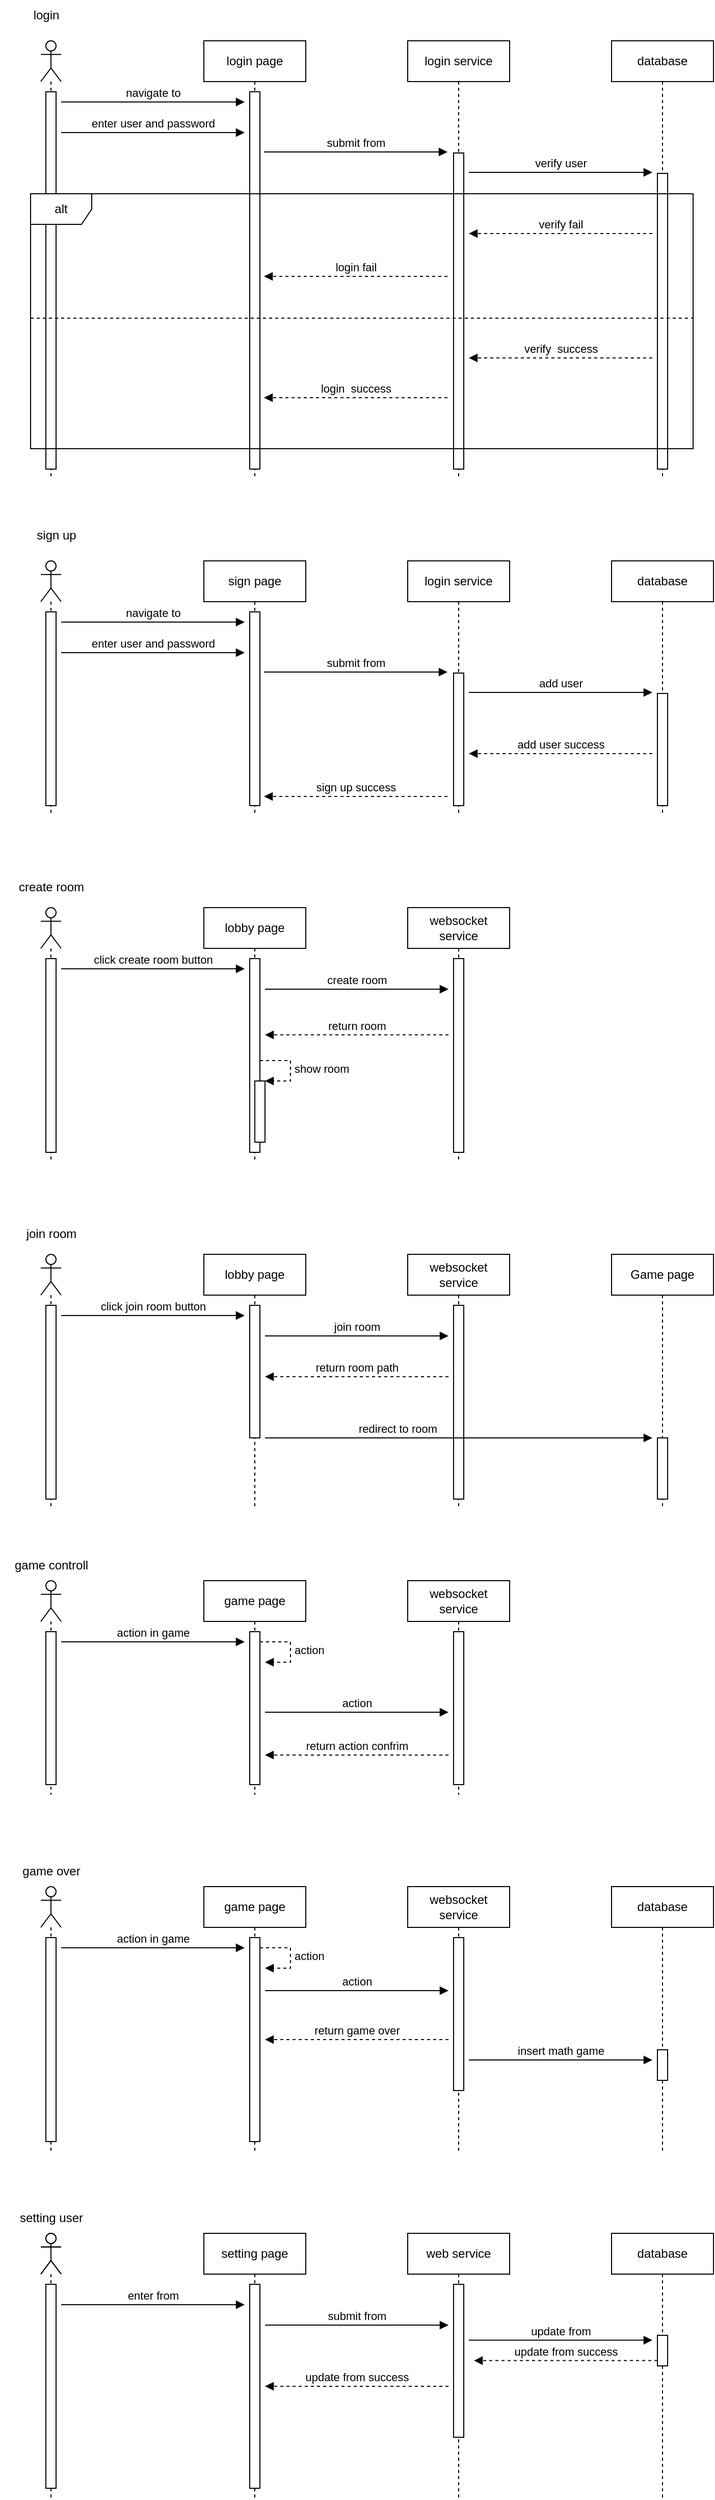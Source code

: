 <mxfile>
    <diagram id="D7Ft3t2FLeEAVYgGRKPb" name="Page-1">
        <mxGraphModel dx="2824" dy="1807" grid="1" gridSize="10" guides="1" tooltips="1" connect="1" arrows="1" fold="1" page="1" pageScale="1" pageWidth="850" pageHeight="1100" math="0" shadow="0">
            <root>
                <mxCell id="0"/>
                <mxCell id="1" parent="0"/>
                <mxCell id="2" value="" style="shape=umlLifeline;participant=umlActor;perimeter=lifelinePerimeter;whiteSpace=wrap;html=1;container=1;collapsible=0;recursiveResize=0;verticalAlign=top;spacingTop=36;outlineConnect=0;" vertex="1" parent="1">
                    <mxGeometry x="110" y="90" width="20" height="430" as="geometry"/>
                </mxCell>
                <mxCell id="7" value="" style="html=1;points=[];perimeter=orthogonalPerimeter;" vertex="1" parent="2">
                    <mxGeometry x="5" y="50" width="10" height="370" as="geometry"/>
                </mxCell>
                <mxCell id="3" value="login" style="text;html=1;align=center;verticalAlign=middle;resizable=0;points=[];autosize=1;strokeColor=none;fillColor=none;" vertex="1" parent="1">
                    <mxGeometry x="90" y="50" width="50" height="30" as="geometry"/>
                </mxCell>
                <mxCell id="4" value="login page" style="shape=umlLifeline;perimeter=lifelinePerimeter;whiteSpace=wrap;html=1;container=1;collapsible=0;recursiveResize=0;outlineConnect=0;" vertex="1" parent="1">
                    <mxGeometry x="270" y="90" width="100" height="430" as="geometry"/>
                </mxCell>
                <mxCell id="8" value="" style="html=1;points=[];perimeter=orthogonalPerimeter;" vertex="1" parent="4">
                    <mxGeometry x="45" y="50" width="10" height="370" as="geometry"/>
                </mxCell>
                <mxCell id="5" value="login service" style="shape=umlLifeline;perimeter=lifelinePerimeter;whiteSpace=wrap;html=1;container=1;collapsible=0;recursiveResize=0;outlineConnect=0;" vertex="1" parent="1">
                    <mxGeometry x="470" y="90" width="100" height="430" as="geometry"/>
                </mxCell>
                <mxCell id="13" value="" style="html=1;points=[];perimeter=orthogonalPerimeter;" vertex="1" parent="5">
                    <mxGeometry x="45" y="110" width="10" height="310" as="geometry"/>
                </mxCell>
                <mxCell id="6" value="database" style="shape=umlLifeline;perimeter=lifelinePerimeter;whiteSpace=wrap;html=1;container=1;collapsible=0;recursiveResize=0;outlineConnect=0;" vertex="1" parent="1">
                    <mxGeometry x="670" y="90" width="100" height="430" as="geometry"/>
                </mxCell>
                <mxCell id="15" value="" style="html=1;points=[];perimeter=orthogonalPerimeter;" vertex="1" parent="6">
                    <mxGeometry x="45" y="130" width="10" height="290" as="geometry"/>
                </mxCell>
                <mxCell id="10" value="navigate to" style="html=1;verticalAlign=bottom;endArrow=block;" edge="1" parent="1">
                    <mxGeometry width="80" relative="1" as="geometry">
                        <mxPoint x="130" y="150" as="sourcePoint"/>
                        <mxPoint x="310" y="150" as="targetPoint"/>
                    </mxGeometry>
                </mxCell>
                <mxCell id="11" value="enter user and password" style="html=1;verticalAlign=bottom;endArrow=block;" edge="1" parent="1">
                    <mxGeometry width="80" relative="1" as="geometry">
                        <mxPoint x="130" y="180" as="sourcePoint"/>
                        <mxPoint x="310" y="180" as="targetPoint"/>
                    </mxGeometry>
                </mxCell>
                <mxCell id="12" value="submit from" style="html=1;verticalAlign=bottom;endArrow=block;" edge="1" parent="1">
                    <mxGeometry width="80" relative="1" as="geometry">
                        <mxPoint x="329" y="199" as="sourcePoint"/>
                        <mxPoint x="509" y="199" as="targetPoint"/>
                    </mxGeometry>
                </mxCell>
                <mxCell id="14" value="verify user" style="html=1;verticalAlign=bottom;endArrow=block;" edge="1" parent="1">
                    <mxGeometry width="80" relative="1" as="geometry">
                        <mxPoint x="530" y="219" as="sourcePoint"/>
                        <mxPoint x="710" y="219" as="targetPoint"/>
                    </mxGeometry>
                </mxCell>
                <mxCell id="16" value="verify fail" style="html=1;verticalAlign=bottom;endArrow=block;dashed=1;" edge="1" parent="1">
                    <mxGeometry width="80" relative="1" as="geometry">
                        <mxPoint x="710" y="279" as="sourcePoint"/>
                        <mxPoint x="530" y="279" as="targetPoint"/>
                        <mxPoint as="offset"/>
                    </mxGeometry>
                </mxCell>
                <mxCell id="17" value="verify&amp;nbsp; success" style="html=1;verticalAlign=bottom;endArrow=block;dashed=1;" edge="1" parent="1">
                    <mxGeometry width="80" relative="1" as="geometry">
                        <mxPoint x="710" y="401" as="sourcePoint"/>
                        <mxPoint x="530" y="401" as="targetPoint"/>
                        <mxPoint as="offset"/>
                    </mxGeometry>
                </mxCell>
                <mxCell id="18" value="login fail" style="html=1;verticalAlign=bottom;endArrow=block;dashed=1;" edge="1" parent="1">
                    <mxGeometry width="80" relative="1" as="geometry">
                        <mxPoint x="509" y="321" as="sourcePoint"/>
                        <mxPoint x="329" y="321" as="targetPoint"/>
                        <mxPoint as="offset"/>
                    </mxGeometry>
                </mxCell>
                <mxCell id="19" value="login&amp;nbsp; success" style="html=1;verticalAlign=bottom;endArrow=block;dashed=1;" edge="1" parent="1">
                    <mxGeometry width="80" relative="1" as="geometry">
                        <mxPoint x="509" y="440" as="sourcePoint"/>
                        <mxPoint x="329" y="440" as="targetPoint"/>
                        <mxPoint as="offset"/>
                    </mxGeometry>
                </mxCell>
                <mxCell id="20" value="alt" style="shape=umlFrame;whiteSpace=wrap;html=1;" vertex="1" parent="1">
                    <mxGeometry x="100" y="240" width="650" height="250" as="geometry"/>
                </mxCell>
                <mxCell id="21" value="" style="line;strokeWidth=1;fillColor=none;align=left;verticalAlign=middle;spacingTop=-1;spacingLeft=3;spacingRight=3;rotatable=0;labelPosition=right;points=[];portConstraint=eastwest;strokeColor=inherit;dashed=1;" vertex="1" parent="1">
                    <mxGeometry x="100" y="358" width="650" height="8" as="geometry"/>
                </mxCell>
                <mxCell id="22" value="" style="shape=umlLifeline;participant=umlActor;perimeter=lifelinePerimeter;whiteSpace=wrap;html=1;container=1;collapsible=0;recursiveResize=0;verticalAlign=top;spacingTop=36;outlineConnect=0;" vertex="1" parent="1">
                    <mxGeometry x="110" y="600" width="20" height="250" as="geometry"/>
                </mxCell>
                <mxCell id="23" value="" style="html=1;points=[];perimeter=orthogonalPerimeter;" vertex="1" parent="22">
                    <mxGeometry x="5" y="50" width="10" height="190" as="geometry"/>
                </mxCell>
                <mxCell id="24" value="sign up" style="text;html=1;align=center;verticalAlign=middle;resizable=0;points=[];autosize=1;strokeColor=none;fillColor=none;" vertex="1" parent="1">
                    <mxGeometry x="95" y="560" width="60" height="30" as="geometry"/>
                </mxCell>
                <mxCell id="25" value="sign page" style="shape=umlLifeline;perimeter=lifelinePerimeter;whiteSpace=wrap;html=1;container=1;collapsible=0;recursiveResize=0;outlineConnect=0;" vertex="1" parent="1">
                    <mxGeometry x="270" y="600" width="100" height="250" as="geometry"/>
                </mxCell>
                <mxCell id="26" value="" style="html=1;points=[];perimeter=orthogonalPerimeter;" vertex="1" parent="25">
                    <mxGeometry x="45" y="50" width="10" height="190" as="geometry"/>
                </mxCell>
                <mxCell id="27" value="login service" style="shape=umlLifeline;perimeter=lifelinePerimeter;whiteSpace=wrap;html=1;container=1;collapsible=0;recursiveResize=0;outlineConnect=0;" vertex="1" parent="1">
                    <mxGeometry x="470" y="600" width="100" height="250" as="geometry"/>
                </mxCell>
                <mxCell id="28" value="" style="html=1;points=[];perimeter=orthogonalPerimeter;" vertex="1" parent="27">
                    <mxGeometry x="45" y="110" width="10" height="130" as="geometry"/>
                </mxCell>
                <mxCell id="29" value="database" style="shape=umlLifeline;perimeter=lifelinePerimeter;whiteSpace=wrap;html=1;container=1;collapsible=0;recursiveResize=0;outlineConnect=0;" vertex="1" parent="1">
                    <mxGeometry x="670" y="600" width="100" height="250" as="geometry"/>
                </mxCell>
                <mxCell id="30" value="" style="html=1;points=[];perimeter=orthogonalPerimeter;" vertex="1" parent="29">
                    <mxGeometry x="45" y="130" width="10" height="110" as="geometry"/>
                </mxCell>
                <mxCell id="31" value="navigate to" style="html=1;verticalAlign=bottom;endArrow=block;" edge="1" parent="1">
                    <mxGeometry width="80" relative="1" as="geometry">
                        <mxPoint x="130" y="660" as="sourcePoint"/>
                        <mxPoint x="310" y="660" as="targetPoint"/>
                    </mxGeometry>
                </mxCell>
                <mxCell id="32" value="enter user and password" style="html=1;verticalAlign=bottom;endArrow=block;" edge="1" parent="1">
                    <mxGeometry width="80" relative="1" as="geometry">
                        <mxPoint x="130" y="690" as="sourcePoint"/>
                        <mxPoint x="310" y="690" as="targetPoint"/>
                    </mxGeometry>
                </mxCell>
                <mxCell id="33" value="submit from" style="html=1;verticalAlign=bottom;endArrow=block;" edge="1" parent="1">
                    <mxGeometry width="80" relative="1" as="geometry">
                        <mxPoint x="329" y="709" as="sourcePoint"/>
                        <mxPoint x="509" y="709" as="targetPoint"/>
                    </mxGeometry>
                </mxCell>
                <mxCell id="34" value="add user" style="html=1;verticalAlign=bottom;endArrow=block;" edge="1" parent="1">
                    <mxGeometry width="80" relative="1" as="geometry">
                        <mxPoint x="530" y="729" as="sourcePoint"/>
                        <mxPoint x="710" y="729" as="targetPoint"/>
                    </mxGeometry>
                </mxCell>
                <mxCell id="35" value="add user success" style="html=1;verticalAlign=bottom;endArrow=block;dashed=1;" edge="1" parent="1">
                    <mxGeometry width="80" relative="1" as="geometry">
                        <mxPoint x="710" y="789" as="sourcePoint"/>
                        <mxPoint x="530" y="789" as="targetPoint"/>
                        <mxPoint as="offset"/>
                    </mxGeometry>
                </mxCell>
                <mxCell id="37" value="sign up success" style="html=1;verticalAlign=bottom;endArrow=block;dashed=1;" edge="1" parent="1">
                    <mxGeometry width="80" relative="1" as="geometry">
                        <mxPoint x="509" y="831" as="sourcePoint"/>
                        <mxPoint x="329" y="831" as="targetPoint"/>
                        <mxPoint as="offset"/>
                    </mxGeometry>
                </mxCell>
                <mxCell id="41" value="" style="shape=umlLifeline;participant=umlActor;perimeter=lifelinePerimeter;whiteSpace=wrap;html=1;container=1;collapsible=0;recursiveResize=0;verticalAlign=top;spacingTop=36;outlineConnect=0;" vertex="1" parent="1">
                    <mxGeometry x="110" y="940" width="20" height="250" as="geometry"/>
                </mxCell>
                <mxCell id="42" value="" style="html=1;points=[];perimeter=orthogonalPerimeter;" vertex="1" parent="41">
                    <mxGeometry x="5" y="50" width="10" height="190" as="geometry"/>
                </mxCell>
                <mxCell id="43" value="lobby page" style="shape=umlLifeline;perimeter=lifelinePerimeter;whiteSpace=wrap;html=1;container=1;collapsible=0;recursiveResize=0;outlineConnect=0;" vertex="1" parent="1">
                    <mxGeometry x="270" y="940" width="100" height="250" as="geometry"/>
                </mxCell>
                <mxCell id="44" value="" style="html=1;points=[];perimeter=orthogonalPerimeter;" vertex="1" parent="43">
                    <mxGeometry x="45" y="50" width="10" height="190" as="geometry"/>
                </mxCell>
                <mxCell id="53" value="" style="html=1;points=[];perimeter=orthogonalPerimeter;" vertex="1" parent="43">
                    <mxGeometry x="50" y="170" width="10" height="60" as="geometry"/>
                </mxCell>
                <mxCell id="54" value="show room" style="edgeStyle=orthogonalEdgeStyle;html=1;align=left;spacingLeft=2;endArrow=block;rounded=0;entryX=1;entryY=0;dashed=1;" edge="1" target="53" parent="43">
                    <mxGeometry relative="1" as="geometry">
                        <mxPoint x="55" y="150" as="sourcePoint"/>
                        <Array as="points">
                            <mxPoint x="85" y="150"/>
                        </Array>
                    </mxGeometry>
                </mxCell>
                <mxCell id="45" value="websocket service" style="shape=umlLifeline;perimeter=lifelinePerimeter;whiteSpace=wrap;html=1;container=1;collapsible=0;recursiveResize=0;outlineConnect=0;" vertex="1" parent="1">
                    <mxGeometry x="470" y="940" width="100" height="250" as="geometry"/>
                </mxCell>
                <mxCell id="46" value="" style="html=1;points=[];perimeter=orthogonalPerimeter;" vertex="1" parent="45">
                    <mxGeometry x="45" y="50" width="10" height="190" as="geometry"/>
                </mxCell>
                <mxCell id="49" value="create room" style="text;html=1;align=center;verticalAlign=middle;resizable=0;points=[];autosize=1;strokeColor=none;fillColor=none;" vertex="1" parent="1">
                    <mxGeometry x="75" y="905" width="90" height="30" as="geometry"/>
                </mxCell>
                <mxCell id="50" value="click create room button" style="html=1;verticalAlign=bottom;endArrow=block;" edge="1" parent="1">
                    <mxGeometry width="80" relative="1" as="geometry">
                        <mxPoint x="130" y="1000" as="sourcePoint"/>
                        <mxPoint x="310.0" y="1000" as="targetPoint"/>
                    </mxGeometry>
                </mxCell>
                <mxCell id="51" value="create room" style="html=1;verticalAlign=bottom;endArrow=block;" edge="1" parent="1">
                    <mxGeometry width="80" relative="1" as="geometry">
                        <mxPoint x="330" y="1020" as="sourcePoint"/>
                        <mxPoint x="510.0" y="1020" as="targetPoint"/>
                    </mxGeometry>
                </mxCell>
                <mxCell id="52" value="return room" style="html=1;verticalAlign=bottom;endArrow=block;dashed=1;" edge="1" parent="1">
                    <mxGeometry width="80" relative="1" as="geometry">
                        <mxPoint x="510.0" y="1064.8" as="sourcePoint"/>
                        <mxPoint x="330" y="1064.8" as="targetPoint"/>
                    </mxGeometry>
                </mxCell>
                <mxCell id="55" value="" style="shape=umlLifeline;participant=umlActor;perimeter=lifelinePerimeter;whiteSpace=wrap;html=1;container=1;collapsible=0;recursiveResize=0;verticalAlign=top;spacingTop=36;outlineConnect=0;" vertex="1" parent="1">
                    <mxGeometry x="110" y="1280" width="20" height="250" as="geometry"/>
                </mxCell>
                <mxCell id="56" value="" style="html=1;points=[];perimeter=orthogonalPerimeter;" vertex="1" parent="55">
                    <mxGeometry x="5" y="50" width="10" height="190" as="geometry"/>
                </mxCell>
                <mxCell id="57" value="join room" style="text;html=1;align=center;verticalAlign=middle;resizable=0;points=[];autosize=1;strokeColor=none;fillColor=none;" vertex="1" parent="1">
                    <mxGeometry x="85" y="1245" width="70" height="30" as="geometry"/>
                </mxCell>
                <mxCell id="58" value="lobby page" style="shape=umlLifeline;perimeter=lifelinePerimeter;whiteSpace=wrap;html=1;container=1;collapsible=0;recursiveResize=0;outlineConnect=0;" vertex="1" parent="1">
                    <mxGeometry x="270" y="1280" width="100" height="250" as="geometry"/>
                </mxCell>
                <mxCell id="59" value="" style="html=1;points=[];perimeter=orthogonalPerimeter;" vertex="1" parent="58">
                    <mxGeometry x="45" y="50" width="10" height="130" as="geometry"/>
                </mxCell>
                <mxCell id="62" value="click join room button" style="html=1;verticalAlign=bottom;endArrow=block;" edge="1" parent="1">
                    <mxGeometry width="80" relative="1" as="geometry">
                        <mxPoint x="130" y="1340" as="sourcePoint"/>
                        <mxPoint x="310.0" y="1340" as="targetPoint"/>
                    </mxGeometry>
                </mxCell>
                <mxCell id="63" value="websocket service" style="shape=umlLifeline;perimeter=lifelinePerimeter;whiteSpace=wrap;html=1;container=1;collapsible=0;recursiveResize=0;outlineConnect=0;" vertex="1" parent="1">
                    <mxGeometry x="470" y="1280" width="100" height="250" as="geometry"/>
                </mxCell>
                <mxCell id="64" value="" style="html=1;points=[];perimeter=orthogonalPerimeter;" vertex="1" parent="63">
                    <mxGeometry x="45" y="50" width="10" height="190" as="geometry"/>
                </mxCell>
                <mxCell id="65" value="join room" style="html=1;verticalAlign=bottom;endArrow=block;" edge="1" parent="1">
                    <mxGeometry width="80" relative="1" as="geometry">
                        <mxPoint x="330" y="1360" as="sourcePoint"/>
                        <mxPoint x="510" y="1360" as="targetPoint"/>
                    </mxGeometry>
                </mxCell>
                <mxCell id="68" value="Game page" style="shape=umlLifeline;perimeter=lifelinePerimeter;whiteSpace=wrap;html=1;container=1;collapsible=0;recursiveResize=0;outlineConnect=0;" vertex="1" parent="1">
                    <mxGeometry x="670" y="1280" width="100" height="250" as="geometry"/>
                </mxCell>
                <mxCell id="69" value="" style="html=1;points=[];perimeter=orthogonalPerimeter;" vertex="1" parent="68">
                    <mxGeometry x="45" y="180" width="10" height="60" as="geometry"/>
                </mxCell>
                <mxCell id="70" value="return room path" style="html=1;verticalAlign=bottom;endArrow=block;dashed=1;" edge="1" parent="1">
                    <mxGeometry width="80" relative="1" as="geometry">
                        <mxPoint x="510" y="1400" as="sourcePoint"/>
                        <mxPoint x="330" y="1400" as="targetPoint"/>
                    </mxGeometry>
                </mxCell>
                <mxCell id="71" value="redirect to room" style="html=1;verticalAlign=bottom;endArrow=block;" edge="1" parent="1">
                    <mxGeometry x="-0.316" width="80" relative="1" as="geometry">
                        <mxPoint x="330" y="1460" as="sourcePoint"/>
                        <mxPoint x="710" y="1460" as="targetPoint"/>
                        <mxPoint as="offset"/>
                    </mxGeometry>
                </mxCell>
                <mxCell id="75" value="" style="shape=umlLifeline;participant=umlActor;perimeter=lifelinePerimeter;whiteSpace=wrap;html=1;container=1;collapsible=0;recursiveResize=0;verticalAlign=top;spacingTop=36;outlineConnect=0;" vertex="1" parent="1">
                    <mxGeometry x="110" y="1600" width="20" height="210" as="geometry"/>
                </mxCell>
                <mxCell id="76" value="" style="html=1;points=[];perimeter=orthogonalPerimeter;" vertex="1" parent="75">
                    <mxGeometry x="5" y="50" width="10" height="150" as="geometry"/>
                </mxCell>
                <mxCell id="77" value="game controll" style="text;html=1;align=center;verticalAlign=middle;resizable=0;points=[];autosize=1;strokeColor=none;fillColor=none;" vertex="1" parent="1">
                    <mxGeometry x="70" y="1570" width="100" height="30" as="geometry"/>
                </mxCell>
                <mxCell id="78" value="game page" style="shape=umlLifeline;perimeter=lifelinePerimeter;whiteSpace=wrap;html=1;container=1;collapsible=0;recursiveResize=0;outlineConnect=0;" vertex="1" parent="1">
                    <mxGeometry x="270" y="1600" width="100" height="210" as="geometry"/>
                </mxCell>
                <mxCell id="79" value="" style="html=1;points=[];perimeter=orthogonalPerimeter;" vertex="1" parent="78">
                    <mxGeometry x="45" y="50" width="10" height="150" as="geometry"/>
                </mxCell>
                <mxCell id="87" value="action" style="edgeStyle=orthogonalEdgeStyle;html=1;align=left;spacingLeft=2;endArrow=block;rounded=0;entryX=1;entryY=0;dashed=1;" edge="1" parent="78">
                    <mxGeometry relative="1" as="geometry">
                        <mxPoint x="55" y="60" as="sourcePoint"/>
                        <Array as="points">
                            <mxPoint x="85" y="60"/>
                        </Array>
                        <mxPoint x="60" y="80" as="targetPoint"/>
                    </mxGeometry>
                </mxCell>
                <mxCell id="80" value="websocket service" style="shape=umlLifeline;perimeter=lifelinePerimeter;whiteSpace=wrap;html=1;container=1;collapsible=0;recursiveResize=0;outlineConnect=0;" vertex="1" parent="1">
                    <mxGeometry x="470" y="1600" width="100" height="210" as="geometry"/>
                </mxCell>
                <mxCell id="81" value="" style="html=1;points=[];perimeter=orthogonalPerimeter;" vertex="1" parent="80">
                    <mxGeometry x="45" y="50" width="10" height="150" as="geometry"/>
                </mxCell>
                <mxCell id="82" value="action in game" style="html=1;verticalAlign=bottom;endArrow=block;" edge="1" parent="1">
                    <mxGeometry width="80" relative="1" as="geometry">
                        <mxPoint x="130" y="1660" as="sourcePoint"/>
                        <mxPoint x="310.0" y="1660" as="targetPoint"/>
                    </mxGeometry>
                </mxCell>
                <mxCell id="83" value="action" style="html=1;verticalAlign=bottom;endArrow=block;" edge="1" parent="1">
                    <mxGeometry width="80" relative="1" as="geometry">
                        <mxPoint x="330" y="1729" as="sourcePoint"/>
                        <mxPoint x="510.0" y="1729" as="targetPoint"/>
                    </mxGeometry>
                </mxCell>
                <mxCell id="88" value="return action confrim" style="html=1;verticalAlign=bottom;endArrow=block;dashed=1;" edge="1" parent="1">
                    <mxGeometry width="80" relative="1" as="geometry">
                        <mxPoint x="510.0" y="1771" as="sourcePoint"/>
                        <mxPoint x="330" y="1771" as="targetPoint"/>
                    </mxGeometry>
                </mxCell>
                <mxCell id="95" value="" style="shape=umlLifeline;participant=umlActor;perimeter=lifelinePerimeter;whiteSpace=wrap;html=1;container=1;collapsible=0;recursiveResize=0;verticalAlign=top;spacingTop=36;outlineConnect=0;" vertex="1" parent="1">
                    <mxGeometry x="110" y="1900" width="20" height="260" as="geometry"/>
                </mxCell>
                <mxCell id="96" value="" style="html=1;points=[];perimeter=orthogonalPerimeter;" vertex="1" parent="95">
                    <mxGeometry x="5" y="50" width="10" height="200" as="geometry"/>
                </mxCell>
                <mxCell id="97" value="game over" style="text;html=1;align=center;verticalAlign=middle;resizable=0;points=[];autosize=1;strokeColor=none;fillColor=none;" vertex="1" parent="1">
                    <mxGeometry x="80" y="1870" width="80" height="30" as="geometry"/>
                </mxCell>
                <mxCell id="98" value="game page" style="shape=umlLifeline;perimeter=lifelinePerimeter;whiteSpace=wrap;html=1;container=1;collapsible=0;recursiveResize=0;outlineConnect=0;" vertex="1" parent="1">
                    <mxGeometry x="270" y="1900" width="100" height="260" as="geometry"/>
                </mxCell>
                <mxCell id="99" value="" style="html=1;points=[];perimeter=orthogonalPerimeter;" vertex="1" parent="98">
                    <mxGeometry x="45" y="50" width="10" height="200" as="geometry"/>
                </mxCell>
                <mxCell id="100" value="action" style="edgeStyle=orthogonalEdgeStyle;html=1;align=left;spacingLeft=2;endArrow=block;rounded=0;entryX=1;entryY=0;dashed=1;" edge="1" parent="98">
                    <mxGeometry relative="1" as="geometry">
                        <mxPoint x="55" y="60" as="sourcePoint"/>
                        <Array as="points">
                            <mxPoint x="85" y="60"/>
                        </Array>
                        <mxPoint x="60" y="80" as="targetPoint"/>
                    </mxGeometry>
                </mxCell>
                <mxCell id="101" value="websocket service" style="shape=umlLifeline;perimeter=lifelinePerimeter;whiteSpace=wrap;html=1;container=1;collapsible=0;recursiveResize=0;outlineConnect=0;" vertex="1" parent="1">
                    <mxGeometry x="470" y="1900" width="100" height="260" as="geometry"/>
                </mxCell>
                <mxCell id="102" value="" style="html=1;points=[];perimeter=orthogonalPerimeter;" vertex="1" parent="101">
                    <mxGeometry x="45" y="50" width="10" height="150" as="geometry"/>
                </mxCell>
                <mxCell id="103" value="action in game" style="html=1;verticalAlign=bottom;endArrow=block;" edge="1" parent="1">
                    <mxGeometry width="80" relative="1" as="geometry">
                        <mxPoint x="130" y="1960" as="sourcePoint"/>
                        <mxPoint x="310.0" y="1960" as="targetPoint"/>
                    </mxGeometry>
                </mxCell>
                <mxCell id="104" value="action" style="html=1;verticalAlign=bottom;endArrow=block;" edge="1" parent="1">
                    <mxGeometry width="80" relative="1" as="geometry">
                        <mxPoint x="330" y="2002" as="sourcePoint"/>
                        <mxPoint x="510.0" y="2002" as="targetPoint"/>
                    </mxGeometry>
                </mxCell>
                <mxCell id="105" value="return game over" style="html=1;verticalAlign=bottom;endArrow=block;dashed=1;" edge="1" parent="1">
                    <mxGeometry width="80" relative="1" as="geometry">
                        <mxPoint x="510.0" y="2050" as="sourcePoint"/>
                        <mxPoint x="330" y="2050" as="targetPoint"/>
                        <mxPoint as="offset"/>
                    </mxGeometry>
                </mxCell>
                <mxCell id="106" value="database" style="shape=umlLifeline;perimeter=lifelinePerimeter;whiteSpace=wrap;html=1;container=1;collapsible=0;recursiveResize=0;outlineConnect=0;" vertex="1" parent="1">
                    <mxGeometry x="670" y="1900" width="100" height="260" as="geometry"/>
                </mxCell>
                <mxCell id="107" value="" style="html=1;points=[];perimeter=orthogonalPerimeter;" vertex="1" parent="106">
                    <mxGeometry x="45" y="160" width="10" height="30" as="geometry"/>
                </mxCell>
                <mxCell id="114" value="insert math game" style="html=1;verticalAlign=bottom;endArrow=block;" edge="1" parent="1">
                    <mxGeometry width="80" relative="1" as="geometry">
                        <mxPoint x="530" y="2070" as="sourcePoint"/>
                        <mxPoint x="710.0" y="2070" as="targetPoint"/>
                    </mxGeometry>
                </mxCell>
                <mxCell id="121" value="" style="shape=umlLifeline;participant=umlActor;perimeter=lifelinePerimeter;whiteSpace=wrap;html=1;container=1;collapsible=0;recursiveResize=0;verticalAlign=top;spacingTop=36;outlineConnect=0;" vertex="1" parent="1">
                    <mxGeometry x="110" y="2240" width="20" height="210" as="geometry"/>
                </mxCell>
                <mxCell id="122" value="" style="html=1;points=[];perimeter=orthogonalPerimeter;" vertex="1" parent="121">
                    <mxGeometry x="5" y="50" width="10" height="150" as="geometry"/>
                </mxCell>
                <mxCell id="123" value="setting user" style="text;html=1;align=center;verticalAlign=middle;resizable=0;points=[];autosize=1;strokeColor=none;fillColor=none;" vertex="1" parent="1">
                    <mxGeometry x="75" y="2210" width="90" height="30" as="geometry"/>
                </mxCell>
                <mxCell id="124" value="" style="shape=umlLifeline;participant=umlActor;perimeter=lifelinePerimeter;whiteSpace=wrap;html=1;container=1;collapsible=0;recursiveResize=0;verticalAlign=top;spacingTop=36;outlineConnect=0;" vertex="1" parent="1">
                    <mxGeometry x="110" y="2240" width="20" height="260" as="geometry"/>
                </mxCell>
                <mxCell id="125" value="" style="html=1;points=[];perimeter=orthogonalPerimeter;" vertex="1" parent="124">
                    <mxGeometry x="5" y="50" width="10" height="200" as="geometry"/>
                </mxCell>
                <mxCell id="126" value="setting page" style="shape=umlLifeline;perimeter=lifelinePerimeter;whiteSpace=wrap;html=1;container=1;collapsible=0;recursiveResize=0;outlineConnect=0;" vertex="1" parent="1">
                    <mxGeometry x="270" y="2240" width="100" height="260" as="geometry"/>
                </mxCell>
                <mxCell id="127" value="" style="html=1;points=[];perimeter=orthogonalPerimeter;" vertex="1" parent="126">
                    <mxGeometry x="45" y="50" width="10" height="200" as="geometry"/>
                </mxCell>
                <mxCell id="128" value="enter from" style="html=1;verticalAlign=bottom;endArrow=block;" edge="1" parent="1">
                    <mxGeometry width="80" relative="1" as="geometry">
                        <mxPoint x="130" y="2310" as="sourcePoint"/>
                        <mxPoint x="310.0" y="2310" as="targetPoint"/>
                    </mxGeometry>
                </mxCell>
                <mxCell id="129" value="database" style="shape=umlLifeline;perimeter=lifelinePerimeter;whiteSpace=wrap;html=1;container=1;collapsible=0;recursiveResize=0;outlineConnect=0;" vertex="1" parent="1">
                    <mxGeometry x="670" y="2240" width="100" height="260" as="geometry"/>
                </mxCell>
                <mxCell id="130" value="" style="html=1;points=[];perimeter=orthogonalPerimeter;" vertex="1" parent="129">
                    <mxGeometry x="45" y="100" width="10" height="30" as="geometry"/>
                </mxCell>
                <mxCell id="155" value="update from success" style="html=1;verticalAlign=bottom;endArrow=block;dashed=1;" edge="1" parent="129">
                    <mxGeometry width="80" relative="1" as="geometry">
                        <mxPoint x="45.0" y="124.8" as="sourcePoint"/>
                        <mxPoint x="-135" y="124.8" as="targetPoint"/>
                    </mxGeometry>
                </mxCell>
                <mxCell id="151" value="web service" style="shape=umlLifeline;perimeter=lifelinePerimeter;whiteSpace=wrap;html=1;container=1;collapsible=0;recursiveResize=0;outlineConnect=0;" vertex="1" parent="1">
                    <mxGeometry x="470" y="2240" width="100" height="260" as="geometry"/>
                </mxCell>
                <mxCell id="152" value="" style="html=1;points=[];perimeter=orthogonalPerimeter;" vertex="1" parent="151">
                    <mxGeometry x="45" y="50" width="10" height="150" as="geometry"/>
                </mxCell>
                <mxCell id="153" value="submit from" style="html=1;verticalAlign=bottom;endArrow=block;" edge="1" parent="1">
                    <mxGeometry width="80" relative="1" as="geometry">
                        <mxPoint x="330" y="2330" as="sourcePoint"/>
                        <mxPoint x="510.0" y="2330" as="targetPoint"/>
                    </mxGeometry>
                </mxCell>
                <mxCell id="154" value="update from" style="html=1;verticalAlign=bottom;endArrow=block;" edge="1" parent="1">
                    <mxGeometry width="80" relative="1" as="geometry">
                        <mxPoint x="530" y="2344.8" as="sourcePoint"/>
                        <mxPoint x="710.0" y="2344.8" as="targetPoint"/>
                    </mxGeometry>
                </mxCell>
                <mxCell id="156" value="update from success" style="html=1;verticalAlign=bottom;endArrow=block;dashed=1;strokeColor=default;" edge="1" parent="1">
                    <mxGeometry width="80" relative="1" as="geometry">
                        <mxPoint x="510.0" y="2390" as="sourcePoint"/>
                        <mxPoint x="330" y="2390" as="targetPoint"/>
                    </mxGeometry>
                </mxCell>
            </root>
        </mxGraphModel>
    </diagram>
</mxfile>